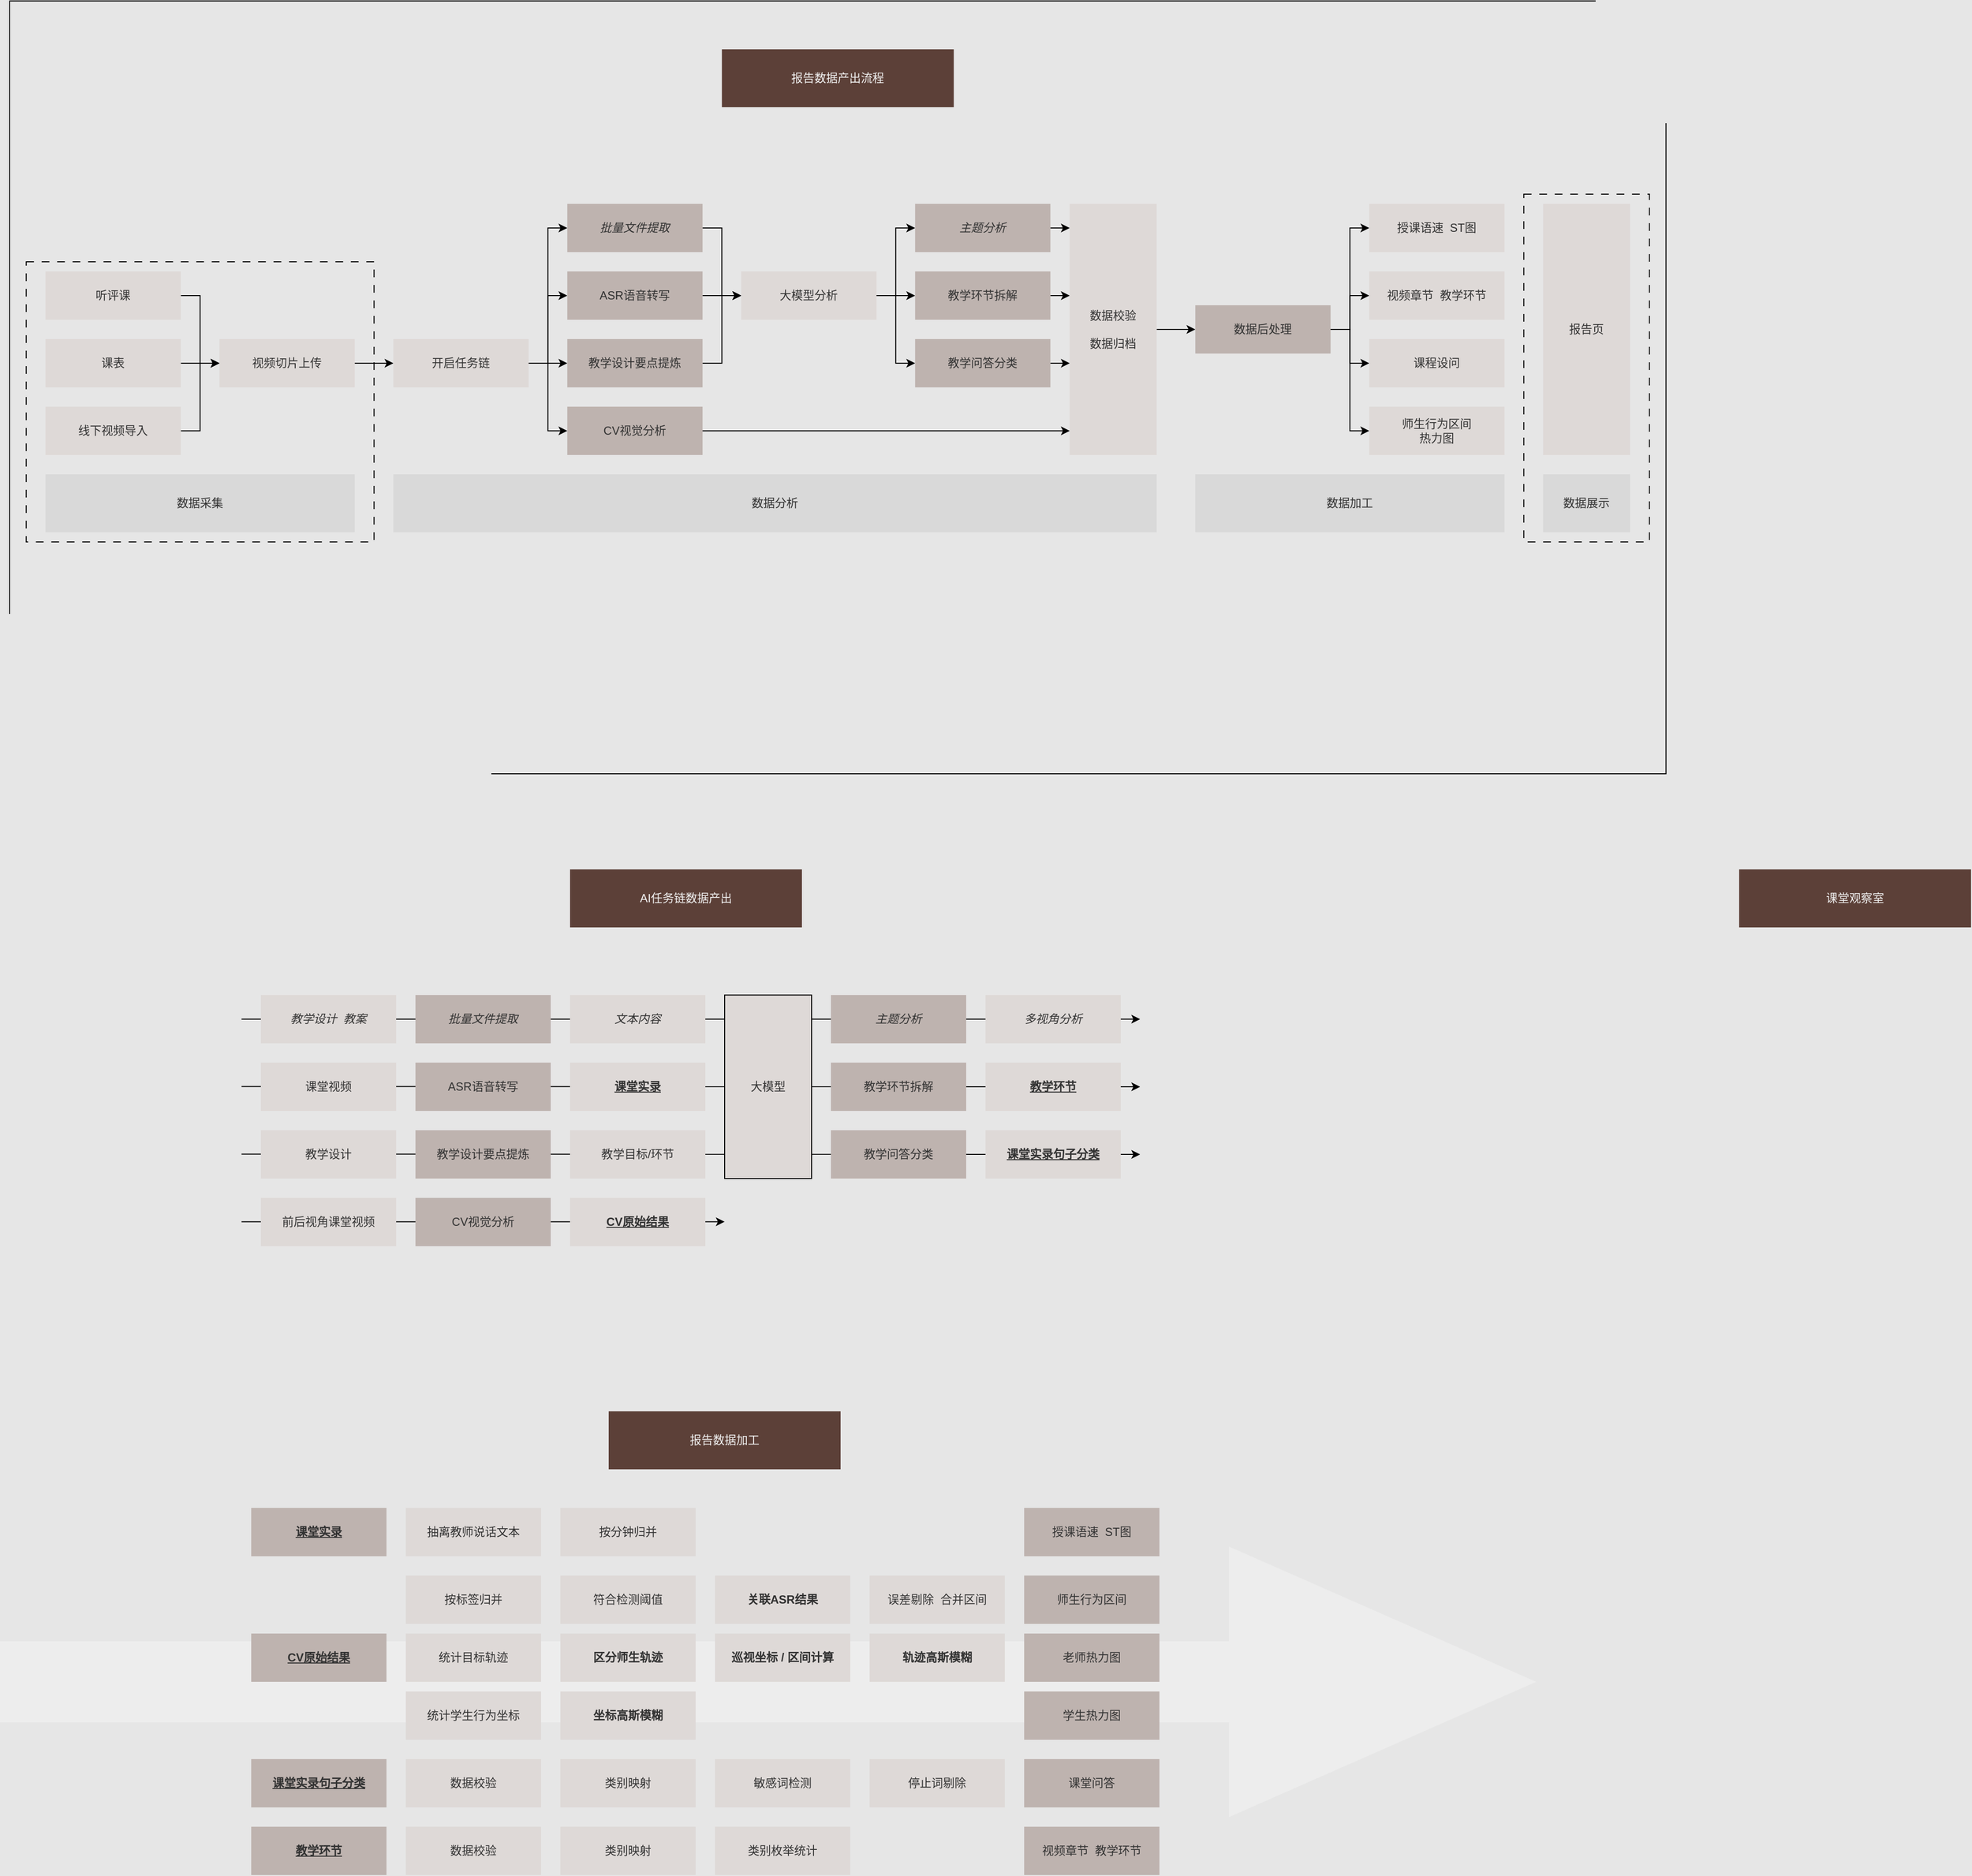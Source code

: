 <mxfile version="26.0.6">
  <diagram name="第 1 页" id="ebeUFto6fMN5XXxg8IfA">
    <mxGraphModel dx="2571" dy="2612" grid="1" gridSize="10" guides="1" tooltips="1" connect="1" arrows="1" fold="1" page="1" pageScale="1" pageWidth="827" pageHeight="1169" background="#E6E6E6" math="0" shadow="0">
      <root>
        <mxCell id="0" />
        <mxCell id="1" parent="0" />
        <mxCell id="XC2Z82CuPK0ErsjAf5O9-201" value="" style="whiteSpace=wrap;html=1;fillColor=none;movable=0;resizable=0;rotatable=0;deletable=0;editable=0;locked=1;connectable=0;" vertex="1" parent="1">
          <mxGeometry x="80" y="-120" width="1714.29" height="800" as="geometry" />
        </mxCell>
        <mxCell id="XC2Z82CuPK0ErsjAf5O9-196" value="" style="shape=singleArrow;whiteSpace=wrap;html=1;strokeColor=none;fillColor=#F2F2F2;opacity=60;" vertex="1" parent="1">
          <mxGeometry x="70" y="1480" width="1590" height="280" as="geometry" />
        </mxCell>
        <mxCell id="XC2Z82CuPK0ErsjAf5O9-141" value="" style="endArrow=classic;html=1;rounded=0;" edge="1" parent="1">
          <mxGeometry width="50" height="50" relative="1" as="geometry">
            <mxPoint x="320" y="1073.7" as="sourcePoint" />
            <mxPoint x="1250" y="1074" as="targetPoint" />
          </mxGeometry>
        </mxCell>
        <mxCell id="XC2Z82CuPK0ErsjAf5O9-140" value="" style="endArrow=classic;html=1;rounded=0;" edge="1" parent="1">
          <mxGeometry width="50" height="50" relative="1" as="geometry">
            <mxPoint x="320" y="1003.7" as="sourcePoint" />
            <mxPoint x="1250" y="1004" as="targetPoint" />
          </mxGeometry>
        </mxCell>
        <mxCell id="XC2Z82CuPK0ErsjAf5O9-142" value="" style="endArrow=classic;html=1;rounded=0;" edge="1" parent="1">
          <mxGeometry width="50" height="50" relative="1" as="geometry">
            <mxPoint x="320" y="1143.7" as="sourcePoint" />
            <mxPoint x="820" y="1143.7" as="targetPoint" />
          </mxGeometry>
        </mxCell>
        <mxCell id="XC2Z82CuPK0ErsjAf5O9-138" value="" style="endArrow=classic;html=1;rounded=0;strokeColor=default;startSize=6;" edge="1" parent="1">
          <mxGeometry width="50" height="50" relative="1" as="geometry">
            <mxPoint x="320" y="934" as="sourcePoint" />
            <mxPoint x="1250" y="934" as="targetPoint" />
          </mxGeometry>
        </mxCell>
        <mxCell id="XC2Z82CuPK0ErsjAf5O9-12" value="" style="whiteSpace=wrap;html=1;fillColor=none;dashed=1;dashPattern=8 8;" vertex="1" parent="1">
          <mxGeometry x="97.14" y="150" width="360" height="290" as="geometry" />
        </mxCell>
        <mxCell id="XC2Z82CuPK0ErsjAf5O9-2" value="报告数据产出流程" style="rounded=0;whiteSpace=wrap;html=1;fillColor=#5C4038;gradientColor=none;fontColor=#F2F2F2;strokeColor=none;" vertex="1" parent="1">
          <mxGeometry x="817.15" y="-70" width="240" height="60" as="geometry" />
        </mxCell>
        <mxCell id="XC2Z82CuPK0ErsjAf5O9-3" value="数据采集" style="whiteSpace=wrap;html=1;strokeColor=none;fillColor=#D9D9D9;fontColor=#323232;" vertex="1" parent="1">
          <mxGeometry x="117.14" y="370" width="320" height="60" as="geometry" />
        </mxCell>
        <mxCell id="XC2Z82CuPK0ErsjAf5O9-9" style="edgeStyle=orthogonalEdgeStyle;rounded=0;orthogonalLoop=1;jettySize=auto;html=1;entryX=0;entryY=0.5;entryDx=0;entryDy=0;" edge="1" parent="1" source="XC2Z82CuPK0ErsjAf5O9-4" target="XC2Z82CuPK0ErsjAf5O9-8">
          <mxGeometry relative="1" as="geometry" />
        </mxCell>
        <mxCell id="XC2Z82CuPK0ErsjAf5O9-4" value="听评课" style="whiteSpace=wrap;html=1;strokeColor=none;fillColor=#DED9D7;fontColor=#323232;" vertex="1" parent="1">
          <mxGeometry x="117.14" y="160" width="140" height="50" as="geometry" />
        </mxCell>
        <mxCell id="XC2Z82CuPK0ErsjAf5O9-5" value="CV视觉分析" style="whiteSpace=wrap;html=1;strokeColor=none;fillColor=#BEB3AF;fontColor=#323232;" vertex="1" parent="1">
          <mxGeometry x="657.14" y="300" width="140" height="50" as="geometry" />
        </mxCell>
        <mxCell id="XC2Z82CuPK0ErsjAf5O9-10" style="edgeStyle=orthogonalEdgeStyle;rounded=0;orthogonalLoop=1;jettySize=auto;html=1;entryX=0;entryY=0.5;entryDx=0;entryDy=0;" edge="1" parent="1" source="XC2Z82CuPK0ErsjAf5O9-6" target="XC2Z82CuPK0ErsjAf5O9-8">
          <mxGeometry relative="1" as="geometry" />
        </mxCell>
        <mxCell id="XC2Z82CuPK0ErsjAf5O9-6" value="课表" style="whiteSpace=wrap;html=1;strokeColor=none;fillColor=#DED9D7;fontColor=#323232;" vertex="1" parent="1">
          <mxGeometry x="117.14" y="230" width="140" height="50" as="geometry" />
        </mxCell>
        <mxCell id="XC2Z82CuPK0ErsjAf5O9-11" style="edgeStyle=orthogonalEdgeStyle;rounded=0;orthogonalLoop=1;jettySize=auto;html=1;entryX=0;entryY=0.5;entryDx=0;entryDy=0;" edge="1" parent="1" source="XC2Z82CuPK0ErsjAf5O9-7" target="XC2Z82CuPK0ErsjAf5O9-8">
          <mxGeometry relative="1" as="geometry" />
        </mxCell>
        <mxCell id="XC2Z82CuPK0ErsjAf5O9-7" value="线下视频导入" style="whiteSpace=wrap;html=1;strokeColor=none;fillColor=#DED9D7;fontColor=#323232;" vertex="1" parent="1">
          <mxGeometry x="117.14" y="300" width="140" height="50" as="geometry" />
        </mxCell>
        <mxCell id="XC2Z82CuPK0ErsjAf5O9-18" style="edgeStyle=orthogonalEdgeStyle;rounded=0;orthogonalLoop=1;jettySize=auto;html=1;entryX=0;entryY=0.5;entryDx=0;entryDy=0;" edge="1" parent="1" source="XC2Z82CuPK0ErsjAf5O9-8" target="XC2Z82CuPK0ErsjAf5O9-14">
          <mxGeometry relative="1" as="geometry" />
        </mxCell>
        <mxCell id="XC2Z82CuPK0ErsjAf5O9-8" value="视频切片上传" style="whiteSpace=wrap;html=1;strokeColor=none;fillColor=#DED9D7;fontColor=#323232;" vertex="1" parent="1">
          <mxGeometry x="297.14" y="230" width="140" height="50" as="geometry" />
        </mxCell>
        <mxCell id="XC2Z82CuPK0ErsjAf5O9-13" value="数据分析" style="whiteSpace=wrap;html=1;strokeColor=none;fillColor=#D9D9D9;fontColor=#323232;" vertex="1" parent="1">
          <mxGeometry x="477.14" y="370" width="790" height="60" as="geometry" />
        </mxCell>
        <mxCell id="XC2Z82CuPK0ErsjAf5O9-19" style="edgeStyle=orthogonalEdgeStyle;rounded=0;orthogonalLoop=1;jettySize=auto;html=1;entryX=0;entryY=0.5;entryDx=0;entryDy=0;" edge="1" parent="1" source="XC2Z82CuPK0ErsjAf5O9-14" target="XC2Z82CuPK0ErsjAf5O9-16">
          <mxGeometry relative="1" as="geometry" />
        </mxCell>
        <mxCell id="XC2Z82CuPK0ErsjAf5O9-20" style="edgeStyle=orthogonalEdgeStyle;rounded=0;orthogonalLoop=1;jettySize=auto;html=1;entryX=0;entryY=0.5;entryDx=0;entryDy=0;" edge="1" parent="1" source="XC2Z82CuPK0ErsjAf5O9-14" target="XC2Z82CuPK0ErsjAf5O9-15">
          <mxGeometry relative="1" as="geometry" />
        </mxCell>
        <mxCell id="XC2Z82CuPK0ErsjAf5O9-21" style="edgeStyle=orthogonalEdgeStyle;rounded=0;orthogonalLoop=1;jettySize=auto;html=1;entryX=0;entryY=0.5;entryDx=0;entryDy=0;" edge="1" parent="1" source="XC2Z82CuPK0ErsjAf5O9-14" target="XC2Z82CuPK0ErsjAf5O9-5">
          <mxGeometry relative="1" as="geometry" />
        </mxCell>
        <mxCell id="XC2Z82CuPK0ErsjAf5O9-22" style="edgeStyle=orthogonalEdgeStyle;rounded=0;orthogonalLoop=1;jettySize=auto;html=1;entryX=0;entryY=0.5;entryDx=0;entryDy=0;" edge="1" parent="1" source="XC2Z82CuPK0ErsjAf5O9-14" target="XC2Z82CuPK0ErsjAf5O9-17">
          <mxGeometry relative="1" as="geometry" />
        </mxCell>
        <mxCell id="XC2Z82CuPK0ErsjAf5O9-14" value="开启任务链" style="whiteSpace=wrap;html=1;strokeColor=none;fillColor=#DED9D7;fontColor=#323232;" vertex="1" parent="1">
          <mxGeometry x="477.14" y="230" width="140" height="50" as="geometry" />
        </mxCell>
        <mxCell id="XC2Z82CuPK0ErsjAf5O9-37" style="edgeStyle=orthogonalEdgeStyle;rounded=0;orthogonalLoop=1;jettySize=auto;html=1;" edge="1" parent="1" source="XC2Z82CuPK0ErsjAf5O9-15" target="XC2Z82CuPK0ErsjAf5O9-29">
          <mxGeometry relative="1" as="geometry">
            <Array as="points">
              <mxPoint x="817.14" y="255" />
              <mxPoint x="817.14" y="185" />
            </Array>
          </mxGeometry>
        </mxCell>
        <mxCell id="XC2Z82CuPK0ErsjAf5O9-15" value="教学设计要点提炼" style="whiteSpace=wrap;html=1;strokeColor=none;fillColor=#BEB3AF;fontColor=#323232;" vertex="1" parent="1">
          <mxGeometry x="657.14" y="230" width="140" height="50" as="geometry" />
        </mxCell>
        <mxCell id="XC2Z82CuPK0ErsjAf5O9-32" style="edgeStyle=orthogonalEdgeStyle;rounded=0;orthogonalLoop=1;jettySize=auto;html=1;" edge="1" parent="1" source="XC2Z82CuPK0ErsjAf5O9-16" target="XC2Z82CuPK0ErsjAf5O9-29">
          <mxGeometry relative="1" as="geometry" />
        </mxCell>
        <mxCell id="XC2Z82CuPK0ErsjAf5O9-16" value="ASR语音转写" style="whiteSpace=wrap;html=1;strokeColor=none;fillColor=#BEB3AF;fontColor=#323232;" vertex="1" parent="1">
          <mxGeometry x="657.14" y="160" width="140" height="50" as="geometry" />
        </mxCell>
        <mxCell id="XC2Z82CuPK0ErsjAf5O9-30" style="edgeStyle=orthogonalEdgeStyle;rounded=0;orthogonalLoop=1;jettySize=auto;html=1;entryX=0;entryY=0.5;entryDx=0;entryDy=0;" edge="1" parent="1" source="XC2Z82CuPK0ErsjAf5O9-17" target="XC2Z82CuPK0ErsjAf5O9-29">
          <mxGeometry relative="1" as="geometry" />
        </mxCell>
        <mxCell id="XC2Z82CuPK0ErsjAf5O9-17" value="批量文件提取" style="whiteSpace=wrap;html=1;strokeColor=none;fillColor=#BEB3AF;fontColor=#323232;fontStyle=2" vertex="1" parent="1">
          <mxGeometry x="657.14" y="90" width="140" height="50" as="geometry" />
        </mxCell>
        <mxCell id="XC2Z82CuPK0ErsjAf5O9-38" style="edgeStyle=orthogonalEdgeStyle;rounded=0;orthogonalLoop=1;jettySize=auto;html=1;entryX=0;entryY=0.5;entryDx=0;entryDy=0;" edge="1" parent="1" source="XC2Z82CuPK0ErsjAf5O9-29" target="XC2Z82CuPK0ErsjAf5O9-36">
          <mxGeometry relative="1" as="geometry" />
        </mxCell>
        <mxCell id="XC2Z82CuPK0ErsjAf5O9-39" style="edgeStyle=orthogonalEdgeStyle;rounded=0;orthogonalLoop=1;jettySize=auto;html=1;" edge="1" parent="1" source="XC2Z82CuPK0ErsjAf5O9-29" target="XC2Z82CuPK0ErsjAf5O9-35">
          <mxGeometry relative="1" as="geometry" />
        </mxCell>
        <mxCell id="XC2Z82CuPK0ErsjAf5O9-40" style="edgeStyle=orthogonalEdgeStyle;rounded=0;orthogonalLoop=1;jettySize=auto;html=1;entryX=0;entryY=0.5;entryDx=0;entryDy=0;" edge="1" parent="1" source="XC2Z82CuPK0ErsjAf5O9-29" target="XC2Z82CuPK0ErsjAf5O9-34">
          <mxGeometry relative="1" as="geometry" />
        </mxCell>
        <mxCell id="XC2Z82CuPK0ErsjAf5O9-29" value="大模型分析" style="whiteSpace=wrap;html=1;strokeColor=none;fillColor=#DED9D7;fontColor=#323232;" vertex="1" parent="1">
          <mxGeometry x="837.14" y="160" width="140" height="50" as="geometry" />
        </mxCell>
        <mxCell id="XC2Z82CuPK0ErsjAf5O9-44" style="edgeStyle=orthogonalEdgeStyle;rounded=0;orthogonalLoop=1;jettySize=auto;html=1;" edge="1" parent="1" source="XC2Z82CuPK0ErsjAf5O9-34" target="XC2Z82CuPK0ErsjAf5O9-41">
          <mxGeometry relative="1" as="geometry">
            <Array as="points">
              <mxPoint x="1187.14" y="255" />
              <mxPoint x="1187.14" y="255" />
            </Array>
          </mxGeometry>
        </mxCell>
        <mxCell id="XC2Z82CuPK0ErsjAf5O9-34" value="教学问答分类" style="whiteSpace=wrap;html=1;strokeColor=none;fillColor=#BEB3AF;fontColor=#323232;" vertex="1" parent="1">
          <mxGeometry x="1017.14" y="230" width="140" height="50" as="geometry" />
        </mxCell>
        <mxCell id="XC2Z82CuPK0ErsjAf5O9-45" style="edgeStyle=orthogonalEdgeStyle;rounded=0;orthogonalLoop=1;jettySize=auto;html=1;" edge="1" parent="1" source="XC2Z82CuPK0ErsjAf5O9-35" target="XC2Z82CuPK0ErsjAf5O9-41">
          <mxGeometry relative="1" as="geometry">
            <Array as="points">
              <mxPoint x="1187.14" y="185" />
              <mxPoint x="1187.14" y="185" />
            </Array>
          </mxGeometry>
        </mxCell>
        <mxCell id="XC2Z82CuPK0ErsjAf5O9-35" value="教学环节拆解" style="whiteSpace=wrap;html=1;strokeColor=none;fillColor=#BEB3AF;fontColor=#323232;" vertex="1" parent="1">
          <mxGeometry x="1017.14" y="160" width="140" height="50" as="geometry" />
        </mxCell>
        <mxCell id="XC2Z82CuPK0ErsjAf5O9-46" style="edgeStyle=orthogonalEdgeStyle;rounded=0;orthogonalLoop=1;jettySize=auto;html=1;" edge="1" parent="1" source="XC2Z82CuPK0ErsjAf5O9-36" target="XC2Z82CuPK0ErsjAf5O9-41">
          <mxGeometry relative="1" as="geometry">
            <Array as="points">
              <mxPoint x="1187.14" y="115" />
              <mxPoint x="1187.14" y="115" />
            </Array>
          </mxGeometry>
        </mxCell>
        <mxCell id="XC2Z82CuPK0ErsjAf5O9-36" value="主题分析" style="whiteSpace=wrap;html=1;strokeColor=none;fillColor=#BEB3AF;fontColor=#323232;fontStyle=2" vertex="1" parent="1">
          <mxGeometry x="1017.14" y="90" width="140" height="50" as="geometry" />
        </mxCell>
        <mxCell id="XC2Z82CuPK0ErsjAf5O9-59" style="edgeStyle=orthogonalEdgeStyle;rounded=0;orthogonalLoop=1;jettySize=auto;html=1;" edge="1" parent="1" source="XC2Z82CuPK0ErsjAf5O9-41" target="XC2Z82CuPK0ErsjAf5O9-58">
          <mxGeometry relative="1" as="geometry" />
        </mxCell>
        <mxCell id="XC2Z82CuPK0ErsjAf5O9-41" value="&lt;div&gt;数据校验&lt;/div&gt;&lt;div&gt;&lt;br&gt;&lt;/div&gt;&lt;div&gt;数据归档&lt;/div&gt;" style="whiteSpace=wrap;html=1;strokeColor=none;fillColor=#DED9D7;fontColor=#323232;" vertex="1" parent="1">
          <mxGeometry x="1177.14" y="90" width="90" height="260" as="geometry" />
        </mxCell>
        <mxCell id="XC2Z82CuPK0ErsjAf5O9-43" style="edgeStyle=orthogonalEdgeStyle;rounded=0;orthogonalLoop=1;jettySize=auto;html=1;" edge="1" parent="1" source="XC2Z82CuPK0ErsjAf5O9-5" target="XC2Z82CuPK0ErsjAf5O9-41">
          <mxGeometry relative="1" as="geometry">
            <Array as="points">
              <mxPoint x="1127.14" y="325" />
              <mxPoint x="1127.14" y="325" />
            </Array>
          </mxGeometry>
        </mxCell>
        <mxCell id="XC2Z82CuPK0ErsjAf5O9-47" value="数据加工" style="whiteSpace=wrap;html=1;strokeColor=none;fillColor=#D9D9D9;fontColor=#323232;" vertex="1" parent="1">
          <mxGeometry x="1307.14" y="370" width="320" height="60" as="geometry" />
        </mxCell>
        <mxCell id="XC2Z82CuPK0ErsjAf5O9-53" value="授课语速&amp;nbsp; ST图" style="whiteSpace=wrap;html=1;strokeColor=none;fillColor=#DED9D7;fontColor=#323232;" vertex="1" parent="1">
          <mxGeometry x="1487.14" y="90" width="140" height="50" as="geometry" />
        </mxCell>
        <mxCell id="XC2Z82CuPK0ErsjAf5O9-54" value="&lt;div&gt;师生行为区间&lt;/div&gt;&lt;div&gt;热力图&lt;br&gt;&lt;/div&gt;" style="whiteSpace=wrap;html=1;strokeColor=none;fillColor=#DED9D7;fontColor=#323232;" vertex="1" parent="1">
          <mxGeometry x="1487.14" y="300" width="140" height="50" as="geometry" />
        </mxCell>
        <mxCell id="XC2Z82CuPK0ErsjAf5O9-55" value="课程设问" style="whiteSpace=wrap;html=1;strokeColor=none;fillColor=#DED9D7;fontColor=#323232;" vertex="1" parent="1">
          <mxGeometry x="1487.14" y="230" width="140" height="50" as="geometry" />
        </mxCell>
        <mxCell id="XC2Z82CuPK0ErsjAf5O9-56" value="视频章节&amp;nbsp; 教学环节" style="whiteSpace=wrap;html=1;strokeColor=none;fillColor=#DED9D7;fontColor=#323232;" vertex="1" parent="1">
          <mxGeometry x="1487.14" y="160" width="140" height="50" as="geometry" />
        </mxCell>
        <mxCell id="XC2Z82CuPK0ErsjAf5O9-60" style="edgeStyle=orthogonalEdgeStyle;rounded=0;orthogonalLoop=1;jettySize=auto;html=1;" edge="1" parent="1" source="XC2Z82CuPK0ErsjAf5O9-58" target="XC2Z82CuPK0ErsjAf5O9-53">
          <mxGeometry relative="1" as="geometry">
            <Array as="points">
              <mxPoint x="1467.14" y="220" />
              <mxPoint x="1467.14" y="115" />
            </Array>
          </mxGeometry>
        </mxCell>
        <mxCell id="XC2Z82CuPK0ErsjAf5O9-61" style="edgeStyle=orthogonalEdgeStyle;rounded=0;orthogonalLoop=1;jettySize=auto;html=1;" edge="1" parent="1" source="XC2Z82CuPK0ErsjAf5O9-58" target="XC2Z82CuPK0ErsjAf5O9-56">
          <mxGeometry relative="1" as="geometry" />
        </mxCell>
        <mxCell id="XC2Z82CuPK0ErsjAf5O9-62" style="edgeStyle=orthogonalEdgeStyle;rounded=0;orthogonalLoop=1;jettySize=auto;html=1;" edge="1" parent="1" source="XC2Z82CuPK0ErsjAf5O9-58" target="XC2Z82CuPK0ErsjAf5O9-55">
          <mxGeometry relative="1" as="geometry" />
        </mxCell>
        <mxCell id="XC2Z82CuPK0ErsjAf5O9-63" style="edgeStyle=orthogonalEdgeStyle;rounded=0;orthogonalLoop=1;jettySize=auto;html=1;" edge="1" parent="1" source="XC2Z82CuPK0ErsjAf5O9-58" target="XC2Z82CuPK0ErsjAf5O9-54">
          <mxGeometry relative="1" as="geometry">
            <Array as="points">
              <mxPoint x="1467.14" y="220" />
              <mxPoint x="1467.14" y="325" />
            </Array>
          </mxGeometry>
        </mxCell>
        <mxCell id="XC2Z82CuPK0ErsjAf5O9-58" value="数据后处理" style="whiteSpace=wrap;html=1;strokeColor=none;fillColor=#BEB3AF;fontColor=#323232;" vertex="1" parent="1">
          <mxGeometry x="1307.14" y="195" width="140" height="50" as="geometry" />
        </mxCell>
        <mxCell id="XC2Z82CuPK0ErsjAf5O9-64" value="数据展示" style="whiteSpace=wrap;html=1;strokeColor=none;fillColor=#D9D9D9;fontColor=#323232;" vertex="1" parent="1">
          <mxGeometry x="1667.14" y="370" width="90" height="60" as="geometry" />
        </mxCell>
        <mxCell id="XC2Z82CuPK0ErsjAf5O9-65" value="报告页" style="whiteSpace=wrap;html=1;strokeColor=none;fillColor=#DED9D7;fontColor=#323232;" vertex="1" parent="1">
          <mxGeometry x="1667.14" y="90" width="90" height="260" as="geometry" />
        </mxCell>
        <mxCell id="XC2Z82CuPK0ErsjAf5O9-66" value="" style="whiteSpace=wrap;html=1;fillColor=none;dashed=1;dashPattern=8 8;" vertex="1" parent="1">
          <mxGeometry x="1647.14" y="80" width="130" height="360" as="geometry" />
        </mxCell>
        <mxCell id="XC2Z82CuPK0ErsjAf5O9-67" value="AI任务链数据产出" style="rounded=0;whiteSpace=wrap;html=1;fillColor=#5C4038;gradientColor=none;fontColor=#F2F2F2;strokeColor=none;" vertex="1" parent="1">
          <mxGeometry x="660" y="779" width="240" height="60" as="geometry" />
        </mxCell>
        <mxCell id="XC2Z82CuPK0ErsjAf5O9-70" value="教学设计&amp;nbsp; 教案" style="whiteSpace=wrap;html=1;strokeColor=none;fillColor=#DED9D7;fontColor=#323232;fontStyle=2" vertex="1" parent="1">
          <mxGeometry x="340" y="909" width="140" height="50" as="geometry" />
        </mxCell>
        <mxCell id="XC2Z82CuPK0ErsjAf5O9-71" value="批量文件提取" style="whiteSpace=wrap;html=1;strokeColor=none;fillColor=#BEB3AF;fontColor=#323232;fontStyle=2" vertex="1" parent="1">
          <mxGeometry x="500" y="909" width="140" height="50" as="geometry" />
        </mxCell>
        <mxCell id="XC2Z82CuPK0ErsjAf5O9-72" value="文本内容" style="whiteSpace=wrap;html=1;strokeColor=none;fillColor=#DED9D7;fontColor=#323232;fontStyle=2" vertex="1" parent="1">
          <mxGeometry x="660" y="909" width="140" height="50" as="geometry" />
        </mxCell>
        <mxCell id="XC2Z82CuPK0ErsjAf5O9-97" value="课堂视频" style="whiteSpace=wrap;html=1;strokeColor=none;fillColor=#DED9D7;fontColor=#323232;" vertex="1" parent="1">
          <mxGeometry x="340" y="979" width="140" height="50" as="geometry" />
        </mxCell>
        <mxCell id="XC2Z82CuPK0ErsjAf5O9-99" value="ASR语音转写" style="whiteSpace=wrap;html=1;strokeColor=none;fillColor=#BEB3AF;fontColor=#323232;" vertex="1" parent="1">
          <mxGeometry x="500" y="979" width="140" height="50" as="geometry" />
        </mxCell>
        <mxCell id="XC2Z82CuPK0ErsjAf5O9-100" value="课堂实录" style="whiteSpace=wrap;html=1;strokeColor=none;fillColor=#DED9D7;fontColor=#323232;fontStyle=5" vertex="1" parent="1">
          <mxGeometry x="660" y="979" width="140" height="50" as="geometry" />
        </mxCell>
        <mxCell id="XC2Z82CuPK0ErsjAf5O9-102" value="教学设计" style="whiteSpace=wrap;html=1;strokeColor=none;fillColor=#DED9D7;fontColor=#323232;" vertex="1" parent="1">
          <mxGeometry x="340" y="1049" width="140" height="50" as="geometry" />
        </mxCell>
        <mxCell id="XC2Z82CuPK0ErsjAf5O9-104" value="教学设计要点提炼" style="whiteSpace=wrap;html=1;strokeColor=none;fillColor=#BEB3AF;fontColor=#323232;" vertex="1" parent="1">
          <mxGeometry x="500" y="1049" width="140" height="50" as="geometry" />
        </mxCell>
        <mxCell id="XC2Z82CuPK0ErsjAf5O9-105" value="教学目标/环节" style="whiteSpace=wrap;html=1;strokeColor=none;fillColor=#DED9D7;fontColor=#323232;" vertex="1" parent="1">
          <mxGeometry x="660" y="1049" width="140" height="50" as="geometry" />
        </mxCell>
        <mxCell id="XC2Z82CuPK0ErsjAf5O9-107" value="前后视角课堂视频" style="whiteSpace=wrap;html=1;strokeColor=none;fillColor=#DED9D7;fontColor=#323232;" vertex="1" parent="1">
          <mxGeometry x="340" y="1119" width="140" height="50" as="geometry" />
        </mxCell>
        <mxCell id="XC2Z82CuPK0ErsjAf5O9-109" value="CV视觉分析" style="whiteSpace=wrap;html=1;strokeColor=none;fillColor=#BEB3AF;fontColor=#323232;" vertex="1" parent="1">
          <mxGeometry x="500" y="1119" width="140" height="50" as="geometry" />
        </mxCell>
        <mxCell id="XC2Z82CuPK0ErsjAf5O9-110" value="CV原始结果" style="whiteSpace=wrap;html=1;strokeColor=none;fillColor=#DED9D7;fontColor=#323232;fontStyle=5" vertex="1" parent="1">
          <mxGeometry x="660" y="1119" width="140" height="50" as="geometry" />
        </mxCell>
        <mxCell id="XC2Z82CuPK0ErsjAf5O9-113" value="大模型" style="whiteSpace=wrap;html=1;strokeColor=default;fillColor=#DED9D7;fontColor=#323232;" vertex="1" parent="1">
          <mxGeometry x="820" y="909" width="90" height="190" as="geometry" />
        </mxCell>
        <mxCell id="XC2Z82CuPK0ErsjAf5O9-114" value="主题分析" style="whiteSpace=wrap;html=1;strokeColor=none;fillColor=#BEB3AF;fontColor=#323232;fontStyle=2" vertex="1" parent="1">
          <mxGeometry x="930" y="909" width="140" height="50" as="geometry" />
        </mxCell>
        <mxCell id="XC2Z82CuPK0ErsjAf5O9-115" value="教学环节拆解" style="whiteSpace=wrap;html=1;strokeColor=none;fillColor=#BEB3AF;fontColor=#323232;" vertex="1" parent="1">
          <mxGeometry x="930" y="979" width="140" height="50" as="geometry" />
        </mxCell>
        <mxCell id="XC2Z82CuPK0ErsjAf5O9-116" value="教学问答分类" style="whiteSpace=wrap;html=1;strokeColor=none;fillColor=#BEB3AF;fontColor=#323232;" vertex="1" parent="1">
          <mxGeometry x="930" y="1049" width="140" height="50" as="geometry" />
        </mxCell>
        <mxCell id="XC2Z82CuPK0ErsjAf5O9-125" value="课堂实录句子分类" style="whiteSpace=wrap;html=1;strokeColor=none;fillColor=#DED9D7;fontColor=#323232;fontStyle=5" vertex="1" parent="1">
          <mxGeometry x="1090" y="1049" width="140" height="50" as="geometry" />
        </mxCell>
        <mxCell id="XC2Z82CuPK0ErsjAf5O9-126" value="教学环节" style="whiteSpace=wrap;html=1;strokeColor=none;fillColor=#DED9D7;fontColor=#323232;fontStyle=5" vertex="1" parent="1">
          <mxGeometry x="1090" y="979" width="140" height="50" as="geometry" />
        </mxCell>
        <mxCell id="XC2Z82CuPK0ErsjAf5O9-127" value="多视角分析" style="whiteSpace=wrap;html=1;strokeColor=none;fillColor=#DED9D7;fontColor=#323232;fontStyle=2" vertex="1" parent="1">
          <mxGeometry x="1090" y="909" width="140" height="50" as="geometry" />
        </mxCell>
        <mxCell id="XC2Z82CuPK0ErsjAf5O9-149" value="报告数据加工" style="rounded=0;whiteSpace=wrap;html=1;fillColor=#5C4038;gradientColor=none;fontColor=#F2F2F2;strokeColor=none;" vertex="1" parent="1">
          <mxGeometry x="700" y="1340" width="240" height="60" as="geometry" />
        </mxCell>
        <mxCell id="XC2Z82CuPK0ErsjAf5O9-150" value="课堂实录" style="whiteSpace=wrap;html=1;strokeColor=none;fillColor=#BEB3AF;fontColor=#323232;fontStyle=5" vertex="1" parent="1">
          <mxGeometry x="330" y="1440" width="140" height="50" as="geometry" />
        </mxCell>
        <mxCell id="XC2Z82CuPK0ErsjAf5O9-151" value="CV原始结果" style="whiteSpace=wrap;html=1;strokeColor=none;fillColor=#BEB3AF;fontColor=#323232;fontStyle=5" vertex="1" parent="1">
          <mxGeometry x="330" y="1570" width="140" height="50" as="geometry" />
        </mxCell>
        <mxCell id="XC2Z82CuPK0ErsjAf5O9-152" value="课堂实录句子分类" style="whiteSpace=wrap;html=1;strokeColor=none;fillColor=#BEB3AF;fontColor=#323232;fontStyle=5" vertex="1" parent="1">
          <mxGeometry x="330" y="1700" width="140" height="50" as="geometry" />
        </mxCell>
        <mxCell id="XC2Z82CuPK0ErsjAf5O9-153" value="教学环节" style="whiteSpace=wrap;html=1;strokeColor=none;fillColor=#BEB3AF;fontColor=#323232;fontStyle=5" vertex="1" parent="1">
          <mxGeometry x="330" y="1770" width="140" height="50" as="geometry" />
        </mxCell>
        <mxCell id="XC2Z82CuPK0ErsjAf5O9-154" value="授课语速&amp;nbsp; ST图" style="whiteSpace=wrap;html=1;strokeColor=none;fillColor=#BEB3AF;fontColor=#323232;" vertex="1" parent="1">
          <mxGeometry x="1130" y="1440" width="140" height="50" as="geometry" />
        </mxCell>
        <mxCell id="XC2Z82CuPK0ErsjAf5O9-155" value="师生行为区间" style="whiteSpace=wrap;html=1;strokeColor=none;fillColor=#BEB3AF;fontColor=#323232;" vertex="1" parent="1">
          <mxGeometry x="1130" y="1510" width="140" height="50" as="geometry" />
        </mxCell>
        <mxCell id="XC2Z82CuPK0ErsjAf5O9-156" value="学生热力图" style="whiteSpace=wrap;html=1;strokeColor=none;fillColor=#BEB3AF;fontColor=#323232;" vertex="1" parent="1">
          <mxGeometry x="1130" y="1630" width="140" height="50" as="geometry" />
        </mxCell>
        <mxCell id="XC2Z82CuPK0ErsjAf5O9-158" value="视频章节&amp;nbsp; 教学环节" style="whiteSpace=wrap;html=1;strokeColor=none;fillColor=#BEB3AF;fontColor=#323232;" vertex="1" parent="1">
          <mxGeometry x="1130" y="1770" width="140" height="50" as="geometry" />
        </mxCell>
        <mxCell id="XC2Z82CuPK0ErsjAf5O9-160" value="抽离教师说话文本" style="whiteSpace=wrap;html=1;strokeColor=none;fillColor=#DED9D7;fontColor=#323232;" vertex="1" parent="1">
          <mxGeometry x="490" y="1440" width="140" height="50" as="geometry" />
        </mxCell>
        <mxCell id="XC2Z82CuPK0ErsjAf5O9-161" value="按分钟归并" style="whiteSpace=wrap;html=1;strokeColor=none;fillColor=#DED9D7;fontColor=#323232;" vertex="1" parent="1">
          <mxGeometry x="650" y="1440" width="140" height="50" as="geometry" />
        </mxCell>
        <mxCell id="XC2Z82CuPK0ErsjAf5O9-163" value="按标签归并" style="whiteSpace=wrap;html=1;strokeColor=none;fillColor=#DED9D7;fontColor=#323232;" vertex="1" parent="1">
          <mxGeometry x="490" y="1510" width="140" height="50" as="geometry" />
        </mxCell>
        <mxCell id="XC2Z82CuPK0ErsjAf5O9-164" value="符合检测阈值" style="whiteSpace=wrap;html=1;strokeColor=none;fillColor=#DED9D7;fontColor=#323232;" vertex="1" parent="1">
          <mxGeometry x="650" y="1510" width="140" height="50" as="geometry" />
        </mxCell>
        <mxCell id="XC2Z82CuPK0ErsjAf5O9-165" value="关联ASR结果" style="whiteSpace=wrap;html=1;strokeColor=none;fillColor=#DED9D7;fontColor=#323232;fontStyle=1" vertex="1" parent="1">
          <mxGeometry x="810" y="1510" width="140" height="50" as="geometry" />
        </mxCell>
        <mxCell id="XC2Z82CuPK0ErsjAf5O9-166" value="误差剔除&amp;nbsp; 合并区间" style="whiteSpace=wrap;html=1;strokeColor=none;fillColor=#DED9D7;fontColor=#323232;" vertex="1" parent="1">
          <mxGeometry x="970" y="1510" width="140" height="50" as="geometry" />
        </mxCell>
        <mxCell id="XC2Z82CuPK0ErsjAf5O9-169" value="统计目标轨迹" style="whiteSpace=wrap;html=1;strokeColor=none;fillColor=#DED9D7;fontColor=#323232;" vertex="1" parent="1">
          <mxGeometry x="490" y="1570" width="140" height="50" as="geometry" />
        </mxCell>
        <mxCell id="XC2Z82CuPK0ErsjAf5O9-170" value="区分师生轨迹" style="whiteSpace=wrap;html=1;strokeColor=none;fillColor=#DED9D7;fontColor=#323232;fontStyle=1" vertex="1" parent="1">
          <mxGeometry x="650" y="1570" width="140" height="50" as="geometry" />
        </mxCell>
        <mxCell id="XC2Z82CuPK0ErsjAf5O9-171" value="巡视坐标 / 区间计算" style="whiteSpace=wrap;html=1;strokeColor=none;fillColor=#DED9D7;fontColor=#323232;fontStyle=1" vertex="1" parent="1">
          <mxGeometry x="810" y="1570" width="140" height="50" as="geometry" />
        </mxCell>
        <mxCell id="XC2Z82CuPK0ErsjAf5O9-173" value="轨迹高斯模糊" style="whiteSpace=wrap;html=1;strokeColor=none;fillColor=#DED9D7;fontColor=#323232;fontStyle=1" vertex="1" parent="1">
          <mxGeometry x="970" y="1570" width="140" height="50" as="geometry" />
        </mxCell>
        <mxCell id="XC2Z82CuPK0ErsjAf5O9-174" value="老师热力图" style="whiteSpace=wrap;html=1;strokeColor=none;fillColor=#BEB3AF;fontColor=#323232;" vertex="1" parent="1">
          <mxGeometry x="1130" y="1570" width="140" height="50" as="geometry" />
        </mxCell>
        <mxCell id="XC2Z82CuPK0ErsjAf5O9-175" value="统计学生行为坐标" style="whiteSpace=wrap;html=1;strokeColor=none;fillColor=#DED9D7;fontColor=#323232;" vertex="1" parent="1">
          <mxGeometry x="490" y="1630" width="140" height="50" as="geometry" />
        </mxCell>
        <mxCell id="XC2Z82CuPK0ErsjAf5O9-176" value="坐标高斯模糊" style="whiteSpace=wrap;html=1;strokeColor=none;fillColor=#DED9D7;fontColor=#323232;fontStyle=1" vertex="1" parent="1">
          <mxGeometry x="650" y="1630" width="140" height="50" as="geometry" />
        </mxCell>
        <mxCell id="XC2Z82CuPK0ErsjAf5O9-177" value="类别映射" style="whiteSpace=wrap;html=1;strokeColor=none;fillColor=#DED9D7;fontColor=#323232;" vertex="1" parent="1">
          <mxGeometry x="650" y="1700" width="140" height="50" as="geometry" />
        </mxCell>
        <mxCell id="XC2Z82CuPK0ErsjAf5O9-178" value="敏感词检测" style="whiteSpace=wrap;html=1;strokeColor=none;fillColor=#DED9D7;fontColor=#323232;" vertex="1" parent="1">
          <mxGeometry x="810" y="1700" width="140" height="50" as="geometry" />
        </mxCell>
        <mxCell id="XC2Z82CuPK0ErsjAf5O9-179" value="停止词剔除" style="whiteSpace=wrap;html=1;strokeColor=none;fillColor=#DED9D7;fontColor=#323232;" vertex="1" parent="1">
          <mxGeometry x="970" y="1700" width="140" height="50" as="geometry" />
        </mxCell>
        <mxCell id="XC2Z82CuPK0ErsjAf5O9-180" value="课堂问答" style="whiteSpace=wrap;html=1;strokeColor=none;fillColor=#BEB3AF;fontColor=#323232;" vertex="1" parent="1">
          <mxGeometry x="1130" y="1700" width="140" height="50" as="geometry" />
        </mxCell>
        <mxCell id="XC2Z82CuPK0ErsjAf5O9-181" value="数据校验" style="whiteSpace=wrap;html=1;strokeColor=none;fillColor=#DED9D7;fontColor=#323232;" vertex="1" parent="1">
          <mxGeometry x="490" y="1770" width="140" height="50" as="geometry" />
        </mxCell>
        <mxCell id="XC2Z82CuPK0ErsjAf5O9-182" value="数据校验" style="whiteSpace=wrap;html=1;strokeColor=none;fillColor=#DED9D7;fontColor=#323232;" vertex="1" parent="1">
          <mxGeometry x="490" y="1700" width="140" height="50" as="geometry" />
        </mxCell>
        <mxCell id="XC2Z82CuPK0ErsjAf5O9-184" value="类别映射" style="whiteSpace=wrap;html=1;strokeColor=none;fillColor=#DED9D7;fontColor=#323232;" vertex="1" parent="1">
          <mxGeometry x="650" y="1770" width="140" height="50" as="geometry" />
        </mxCell>
        <mxCell id="XC2Z82CuPK0ErsjAf5O9-185" value="类别枚举统计" style="whiteSpace=wrap;html=1;strokeColor=none;fillColor=#DED9D7;fontColor=#323232;" vertex="1" parent="1">
          <mxGeometry x="810" y="1770" width="140" height="50" as="geometry" />
        </mxCell>
        <mxCell id="XC2Z82CuPK0ErsjAf5O9-202" value="课堂观察室" style="rounded=0;whiteSpace=wrap;html=1;fillColor=#5C4038;gradientColor=none;fontColor=#F2F2F2;strokeColor=none;" vertex="1" parent="1">
          <mxGeometry x="1870" y="779" width="240" height="60" as="geometry" />
        </mxCell>
      </root>
    </mxGraphModel>
  </diagram>
</mxfile>
